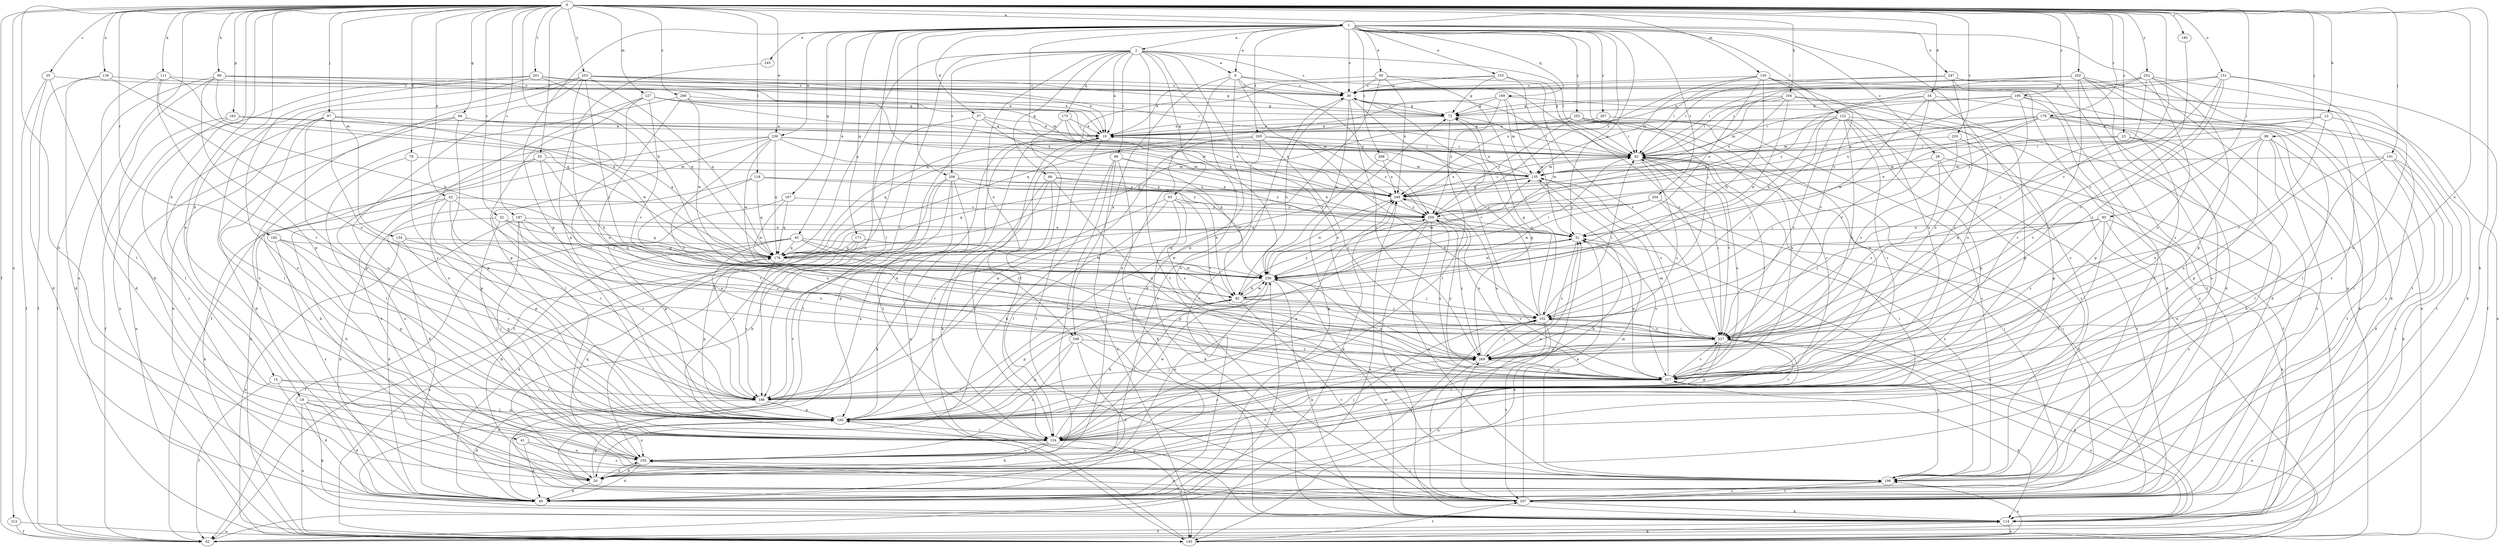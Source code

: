 strict digraph  {
0;
1;
2;
9;
10;
12;
15;
18;
20;
22;
23;
25;
28;
30;
34;
37;
40;
41;
42;
45;
50;
51;
55;
62;
64;
65;
66;
72;
78;
80;
82;
85;
86;
92;
97;
98;
101;
102;
104;
111;
114;
118;
122;
124;
127;
130;
134;
135;
136;
145;
151;
153;
155;
163;
166;
167;
169;
171;
175;
176;
178;
182;
185;
186;
187;
195;
196;
201;
202;
204;
205;
206;
207;
212;
217;
220;
227;
236;
238;
245;
247;
248;
249;
252;
253;
255;
259;
266;
267;
268;
269;
0 -> 1  [label=a];
0 -> 12  [label=b];
0 -> 15  [label=b];
0 -> 18  [label=b];
0 -> 20  [label=b];
0 -> 22  [label=c];
0 -> 23  [label=c];
0 -> 25  [label=c];
0 -> 34  [label=d];
0 -> 41  [label=e];
0 -> 42  [label=e];
0 -> 55  [label=f];
0 -> 62  [label=f];
0 -> 64  [label=g];
0 -> 78  [label=h];
0 -> 80  [label=h];
0 -> 82  [label=h];
0 -> 85  [label=i];
0 -> 97  [label=j];
0 -> 98  [label=j];
0 -> 101  [label=j];
0 -> 104  [label=k];
0 -> 111  [label=k];
0 -> 114  [label=k];
0 -> 118  [label=l];
0 -> 127  [label=m];
0 -> 130  [label=m];
0 -> 134  [label=m];
0 -> 136  [label=n];
0 -> 145  [label=n];
0 -> 151  [label=o];
0 -> 163  [label=p];
0 -> 178  [label=r];
0 -> 182  [label=r];
0 -> 185  [label=r];
0 -> 187  [label=s];
0 -> 195  [label=s];
0 -> 201  [label=t];
0 -> 202  [label=t];
0 -> 212  [label=u];
0 -> 217  [label=u];
0 -> 220  [label=v];
0 -> 227  [label=v];
0 -> 236  [label=w];
0 -> 252  [label=y];
0 -> 253  [label=y];
0 -> 266  [label=z];
1 -> 2  [label=a];
1 -> 9  [label=a];
1 -> 28  [label=c];
1 -> 30  [label=c];
1 -> 37  [label=d];
1 -> 45  [label=e];
1 -> 50  [label=e];
1 -> 51  [label=e];
1 -> 102  [label=j];
1 -> 122  [label=l];
1 -> 124  [label=l];
1 -> 145  [label=n];
1 -> 153  [label=o];
1 -> 155  [label=o];
1 -> 166  [label=p];
1 -> 167  [label=q];
1 -> 169  [label=q];
1 -> 171  [label=q];
1 -> 196  [label=s];
1 -> 204  [label=t];
1 -> 205  [label=t];
1 -> 206  [label=t];
1 -> 236  [label=w];
1 -> 238  [label=w];
1 -> 245  [label=x];
1 -> 247  [label=x];
1 -> 255  [label=y];
1 -> 259  [label=y];
1 -> 267  [label=z];
1 -> 268  [label=z];
2 -> 9  [label=a];
2 -> 10  [label=a];
2 -> 30  [label=c];
2 -> 65  [label=g];
2 -> 66  [label=g];
2 -> 86  [label=i];
2 -> 92  [label=i];
2 -> 175  [label=q];
2 -> 176  [label=q];
2 -> 186  [label=r];
2 -> 196  [label=s];
2 -> 206  [label=t];
2 -> 207  [label=t];
2 -> 248  [label=x];
2 -> 269  [label=z];
9 -> 30  [label=c];
9 -> 40  [label=d];
9 -> 92  [label=i];
9 -> 102  [label=j];
9 -> 155  [label=o];
9 -> 248  [label=x];
9 -> 259  [label=y];
10 -> 92  [label=i];
10 -> 114  [label=k];
10 -> 145  [label=n];
10 -> 207  [label=t];
12 -> 10  [label=a];
12 -> 217  [label=u];
12 -> 227  [label=v];
12 -> 259  [label=y];
15 -> 40  [label=d];
15 -> 62  [label=f];
15 -> 124  [label=l];
15 -> 186  [label=r];
18 -> 40  [label=d];
18 -> 114  [label=k];
18 -> 145  [label=n];
18 -> 155  [label=o];
18 -> 166  [label=p];
20 -> 40  [label=d];
20 -> 92  [label=i];
20 -> 102  [label=j];
20 -> 155  [label=o];
20 -> 166  [label=p];
22 -> 40  [label=d];
22 -> 51  [label=e];
22 -> 124  [label=l];
22 -> 176  [label=q];
22 -> 217  [label=u];
23 -> 20  [label=b];
23 -> 92  [label=i];
23 -> 102  [label=j];
23 -> 155  [label=o];
25 -> 30  [label=c];
25 -> 40  [label=d];
25 -> 62  [label=f];
25 -> 124  [label=l];
28 -> 62  [label=f];
28 -> 135  [label=m];
28 -> 207  [label=t];
28 -> 269  [label=z];
30 -> 72  [label=g];
30 -> 82  [label=h];
30 -> 92  [label=i];
30 -> 227  [label=v];
30 -> 238  [label=w];
30 -> 269  [label=z];
34 -> 72  [label=g];
34 -> 166  [label=p];
34 -> 207  [label=t];
34 -> 227  [label=v];
34 -> 238  [label=w];
34 -> 259  [label=y];
37 -> 10  [label=a];
37 -> 62  [label=f];
37 -> 82  [label=h];
37 -> 207  [label=t];
37 -> 249  [label=x];
40 -> 10  [label=a];
40 -> 30  [label=c];
40 -> 72  [label=g];
40 -> 92  [label=i];
40 -> 102  [label=j];
40 -> 249  [label=x];
41 -> 40  [label=d];
41 -> 155  [label=o];
41 -> 196  [label=s];
42 -> 20  [label=b];
42 -> 114  [label=k];
42 -> 166  [label=p];
42 -> 186  [label=r];
42 -> 217  [label=u];
42 -> 259  [label=y];
45 -> 20  [label=b];
45 -> 62  [label=f];
45 -> 176  [label=q];
45 -> 186  [label=r];
45 -> 217  [label=u];
45 -> 238  [label=w];
45 -> 269  [label=z];
50 -> 10  [label=a];
50 -> 30  [label=c];
50 -> 102  [label=j];
50 -> 166  [label=p];
50 -> 227  [label=v];
50 -> 249  [label=x];
51 -> 176  [label=q];
51 -> 217  [label=u];
51 -> 238  [label=w];
51 -> 269  [label=z];
55 -> 20  [label=b];
55 -> 82  [label=h];
55 -> 135  [label=m];
55 -> 196  [label=s];
55 -> 227  [label=v];
62 -> 51  [label=e];
62 -> 238  [label=w];
64 -> 10  [label=a];
64 -> 40  [label=d];
64 -> 92  [label=i];
64 -> 145  [label=n];
64 -> 166  [label=p];
65 -> 114  [label=k];
65 -> 124  [label=l];
65 -> 186  [label=r];
65 -> 227  [label=v];
65 -> 259  [label=y];
65 -> 269  [label=z];
66 -> 114  [label=k];
66 -> 124  [label=l];
66 -> 186  [label=r];
66 -> 217  [label=u];
66 -> 238  [label=w];
66 -> 249  [label=x];
72 -> 10  [label=a];
72 -> 30  [label=c];
72 -> 92  [label=i];
72 -> 124  [label=l];
78 -> 124  [label=l];
78 -> 135  [label=m];
78 -> 166  [label=p];
80 -> 10  [label=a];
80 -> 20  [label=b];
80 -> 30  [label=c];
80 -> 62  [label=f];
80 -> 135  [label=m];
80 -> 166  [label=p];
80 -> 176  [label=q];
82 -> 102  [label=j];
82 -> 124  [label=l];
82 -> 166  [label=p];
82 -> 207  [label=t];
82 -> 227  [label=v];
82 -> 238  [label=w];
82 -> 259  [label=y];
85 -> 51  [label=e];
85 -> 102  [label=j];
85 -> 114  [label=k];
85 -> 124  [label=l];
85 -> 176  [label=q];
85 -> 196  [label=s];
85 -> 269  [label=z];
86 -> 20  [label=b];
86 -> 51  [label=e];
86 -> 114  [label=k];
86 -> 135  [label=m];
86 -> 145  [label=n];
86 -> 155  [label=o];
92 -> 135  [label=m];
92 -> 217  [label=u];
92 -> 227  [label=v];
92 -> 249  [label=x];
92 -> 269  [label=z];
97 -> 10  [label=a];
97 -> 124  [label=l];
97 -> 166  [label=p];
97 -> 186  [label=r];
97 -> 196  [label=s];
97 -> 238  [label=w];
98 -> 92  [label=i];
98 -> 124  [label=l];
98 -> 166  [label=p];
98 -> 196  [label=s];
98 -> 207  [label=t];
98 -> 217  [label=u];
98 -> 227  [label=v];
101 -> 40  [label=d];
101 -> 114  [label=k];
101 -> 124  [label=l];
101 -> 135  [label=m];
101 -> 207  [label=t];
101 -> 217  [label=u];
102 -> 30  [label=c];
102 -> 72  [label=g];
102 -> 92  [label=i];
102 -> 145  [label=n];
102 -> 207  [label=t];
102 -> 227  [label=v];
104 -> 40  [label=d];
104 -> 72  [label=g];
104 -> 92  [label=i];
104 -> 135  [label=m];
104 -> 217  [label=u];
104 -> 238  [label=w];
104 -> 249  [label=x];
111 -> 30  [label=c];
111 -> 40  [label=d];
111 -> 176  [label=q];
111 -> 186  [label=r];
111 -> 217  [label=u];
114 -> 51  [label=e];
114 -> 62  [label=f];
114 -> 145  [label=n];
114 -> 217  [label=u];
114 -> 238  [label=w];
118 -> 40  [label=d];
118 -> 176  [label=q];
118 -> 217  [label=u];
118 -> 249  [label=x];
118 -> 259  [label=y];
122 -> 10  [label=a];
122 -> 62  [label=f];
122 -> 102  [label=j];
122 -> 166  [label=p];
122 -> 186  [label=r];
122 -> 196  [label=s];
122 -> 227  [label=v];
122 -> 259  [label=y];
122 -> 269  [label=z];
124 -> 20  [label=b];
124 -> 51  [label=e];
124 -> 82  [label=h];
124 -> 145  [label=n];
124 -> 155  [label=o];
124 -> 238  [label=w];
124 -> 249  [label=x];
124 -> 269  [label=z];
127 -> 72  [label=g];
127 -> 92  [label=i];
127 -> 155  [label=o];
127 -> 166  [label=p];
127 -> 186  [label=r];
127 -> 227  [label=v];
127 -> 249  [label=x];
130 -> 30  [label=c];
130 -> 40  [label=d];
130 -> 51  [label=e];
130 -> 82  [label=h];
130 -> 92  [label=i];
130 -> 217  [label=u];
130 -> 227  [label=v];
130 -> 249  [label=x];
134 -> 145  [label=n];
134 -> 166  [label=p];
134 -> 176  [label=q];
134 -> 227  [label=v];
135 -> 10  [label=a];
135 -> 20  [label=b];
135 -> 176  [label=q];
135 -> 227  [label=v];
135 -> 249  [label=x];
136 -> 30  [label=c];
136 -> 40  [label=d];
136 -> 62  [label=f];
136 -> 82  [label=h];
145 -> 10  [label=a];
145 -> 114  [label=k];
145 -> 196  [label=s];
145 -> 207  [label=t];
145 -> 217  [label=u];
145 -> 249  [label=x];
151 -> 30  [label=c];
151 -> 62  [label=f];
151 -> 92  [label=i];
151 -> 102  [label=j];
151 -> 207  [label=t];
151 -> 227  [label=v];
151 -> 269  [label=z];
153 -> 30  [label=c];
153 -> 72  [label=g];
153 -> 176  [label=q];
153 -> 227  [label=v];
153 -> 238  [label=w];
155 -> 20  [label=b];
155 -> 40  [label=d];
155 -> 176  [label=q];
155 -> 196  [label=s];
163 -> 10  [label=a];
163 -> 62  [label=f];
163 -> 124  [label=l];
163 -> 176  [label=q];
166 -> 10  [label=a];
166 -> 102  [label=j];
166 -> 124  [label=l];
166 -> 155  [label=o];
166 -> 227  [label=v];
167 -> 166  [label=p];
167 -> 176  [label=q];
167 -> 238  [label=w];
167 -> 259  [label=y];
169 -> 51  [label=e];
169 -> 72  [label=g];
169 -> 135  [label=m];
169 -> 145  [label=n];
169 -> 176  [label=q];
169 -> 259  [label=y];
171 -> 40  [label=d];
171 -> 145  [label=n];
171 -> 176  [label=q];
171 -> 238  [label=w];
175 -> 10  [label=a];
175 -> 124  [label=l];
175 -> 135  [label=m];
175 -> 249  [label=x];
176 -> 51  [label=e];
176 -> 166  [label=p];
176 -> 186  [label=r];
176 -> 238  [label=w];
178 -> 10  [label=a];
178 -> 51  [label=e];
178 -> 124  [label=l];
178 -> 135  [label=m];
178 -> 196  [label=s];
178 -> 207  [label=t];
178 -> 249  [label=x];
178 -> 259  [label=y];
178 -> 269  [label=z];
182 -> 166  [label=p];
182 -> 176  [label=q];
182 -> 186  [label=r];
182 -> 196  [label=s];
185 -> 227  [label=v];
186 -> 40  [label=d];
186 -> 166  [label=p];
187 -> 40  [label=d];
187 -> 51  [label=e];
187 -> 124  [label=l];
187 -> 186  [label=r];
187 -> 227  [label=v];
187 -> 269  [label=z];
195 -> 72  [label=g];
195 -> 92  [label=i];
195 -> 114  [label=k];
195 -> 145  [label=n];
195 -> 166  [label=p];
195 -> 249  [label=x];
195 -> 269  [label=z];
196 -> 51  [label=e];
196 -> 166  [label=p];
196 -> 207  [label=t];
201 -> 10  [label=a];
201 -> 30  [label=c];
201 -> 145  [label=n];
201 -> 155  [label=o];
201 -> 176  [label=q];
201 -> 196  [label=s];
202 -> 30  [label=c];
202 -> 40  [label=d];
202 -> 82  [label=h];
202 -> 114  [label=k];
202 -> 135  [label=m];
202 -> 186  [label=r];
202 -> 196  [label=s];
202 -> 207  [label=t];
204 -> 176  [label=q];
204 -> 196  [label=s];
204 -> 207  [label=t];
204 -> 238  [label=w];
204 -> 259  [label=y];
205 -> 92  [label=i];
205 -> 155  [label=o];
205 -> 166  [label=p];
205 -> 176  [label=q];
205 -> 259  [label=y];
205 -> 269  [label=z];
206 -> 20  [label=b];
206 -> 82  [label=h];
206 -> 124  [label=l];
206 -> 166  [label=p];
206 -> 186  [label=r];
206 -> 207  [label=t];
206 -> 249  [label=x];
206 -> 259  [label=y];
207 -> 92  [label=i];
207 -> 114  [label=k];
207 -> 135  [label=m];
207 -> 155  [label=o];
207 -> 196  [label=s];
207 -> 269  [label=z];
212 -> 62  [label=f];
212 -> 145  [label=n];
217 -> 51  [label=e];
217 -> 92  [label=i];
217 -> 114  [label=k];
217 -> 135  [label=m];
217 -> 186  [label=r];
217 -> 227  [label=v];
217 -> 249  [label=x];
217 -> 259  [label=y];
220 -> 92  [label=i];
220 -> 166  [label=p];
220 -> 227  [label=v];
227 -> 92  [label=i];
227 -> 102  [label=j];
227 -> 114  [label=k];
227 -> 124  [label=l];
227 -> 166  [label=p];
227 -> 186  [label=r];
227 -> 196  [label=s];
227 -> 269  [label=z];
236 -> 51  [label=e];
236 -> 92  [label=i];
236 -> 124  [label=l];
236 -> 145  [label=n];
236 -> 176  [label=q];
236 -> 207  [label=t];
236 -> 238  [label=w];
236 -> 249  [label=x];
236 -> 269  [label=z];
238 -> 82  [label=h];
238 -> 92  [label=i];
238 -> 102  [label=j];
238 -> 114  [label=k];
238 -> 135  [label=m];
238 -> 155  [label=o];
238 -> 217  [label=u];
238 -> 249  [label=x];
245 -> 166  [label=p];
247 -> 30  [label=c];
247 -> 92  [label=i];
247 -> 145  [label=n];
247 -> 196  [label=s];
247 -> 207  [label=t];
247 -> 217  [label=u];
248 -> 40  [label=d];
248 -> 155  [label=o];
248 -> 166  [label=p];
248 -> 207  [label=t];
248 -> 269  [label=z];
249 -> 92  [label=i];
249 -> 217  [label=u];
249 -> 238  [label=w];
249 -> 259  [label=y];
252 -> 10  [label=a];
252 -> 30  [label=c];
252 -> 92  [label=i];
252 -> 114  [label=k];
252 -> 166  [label=p];
252 -> 196  [label=s];
252 -> 217  [label=u];
252 -> 227  [label=v];
253 -> 10  [label=a];
253 -> 30  [label=c];
253 -> 72  [label=g];
253 -> 92  [label=i];
253 -> 102  [label=j];
253 -> 145  [label=n];
253 -> 155  [label=o];
253 -> 176  [label=q];
253 -> 207  [label=t];
253 -> 227  [label=v];
255 -> 10  [label=a];
255 -> 92  [label=i];
255 -> 176  [label=q];
255 -> 186  [label=r];
255 -> 196  [label=s];
255 -> 217  [label=u];
255 -> 259  [label=y];
259 -> 51  [label=e];
259 -> 114  [label=k];
259 -> 166  [label=p];
259 -> 196  [label=s];
259 -> 217  [label=u];
259 -> 269  [label=z];
266 -> 62  [label=f];
266 -> 72  [label=g];
266 -> 217  [label=u];
266 -> 238  [label=w];
266 -> 259  [label=y];
267 -> 10  [label=a];
267 -> 217  [label=u];
268 -> 135  [label=m];
268 -> 186  [label=r];
268 -> 249  [label=x];
269 -> 72  [label=g];
269 -> 102  [label=j];
269 -> 207  [label=t];
269 -> 217  [label=u];
}
